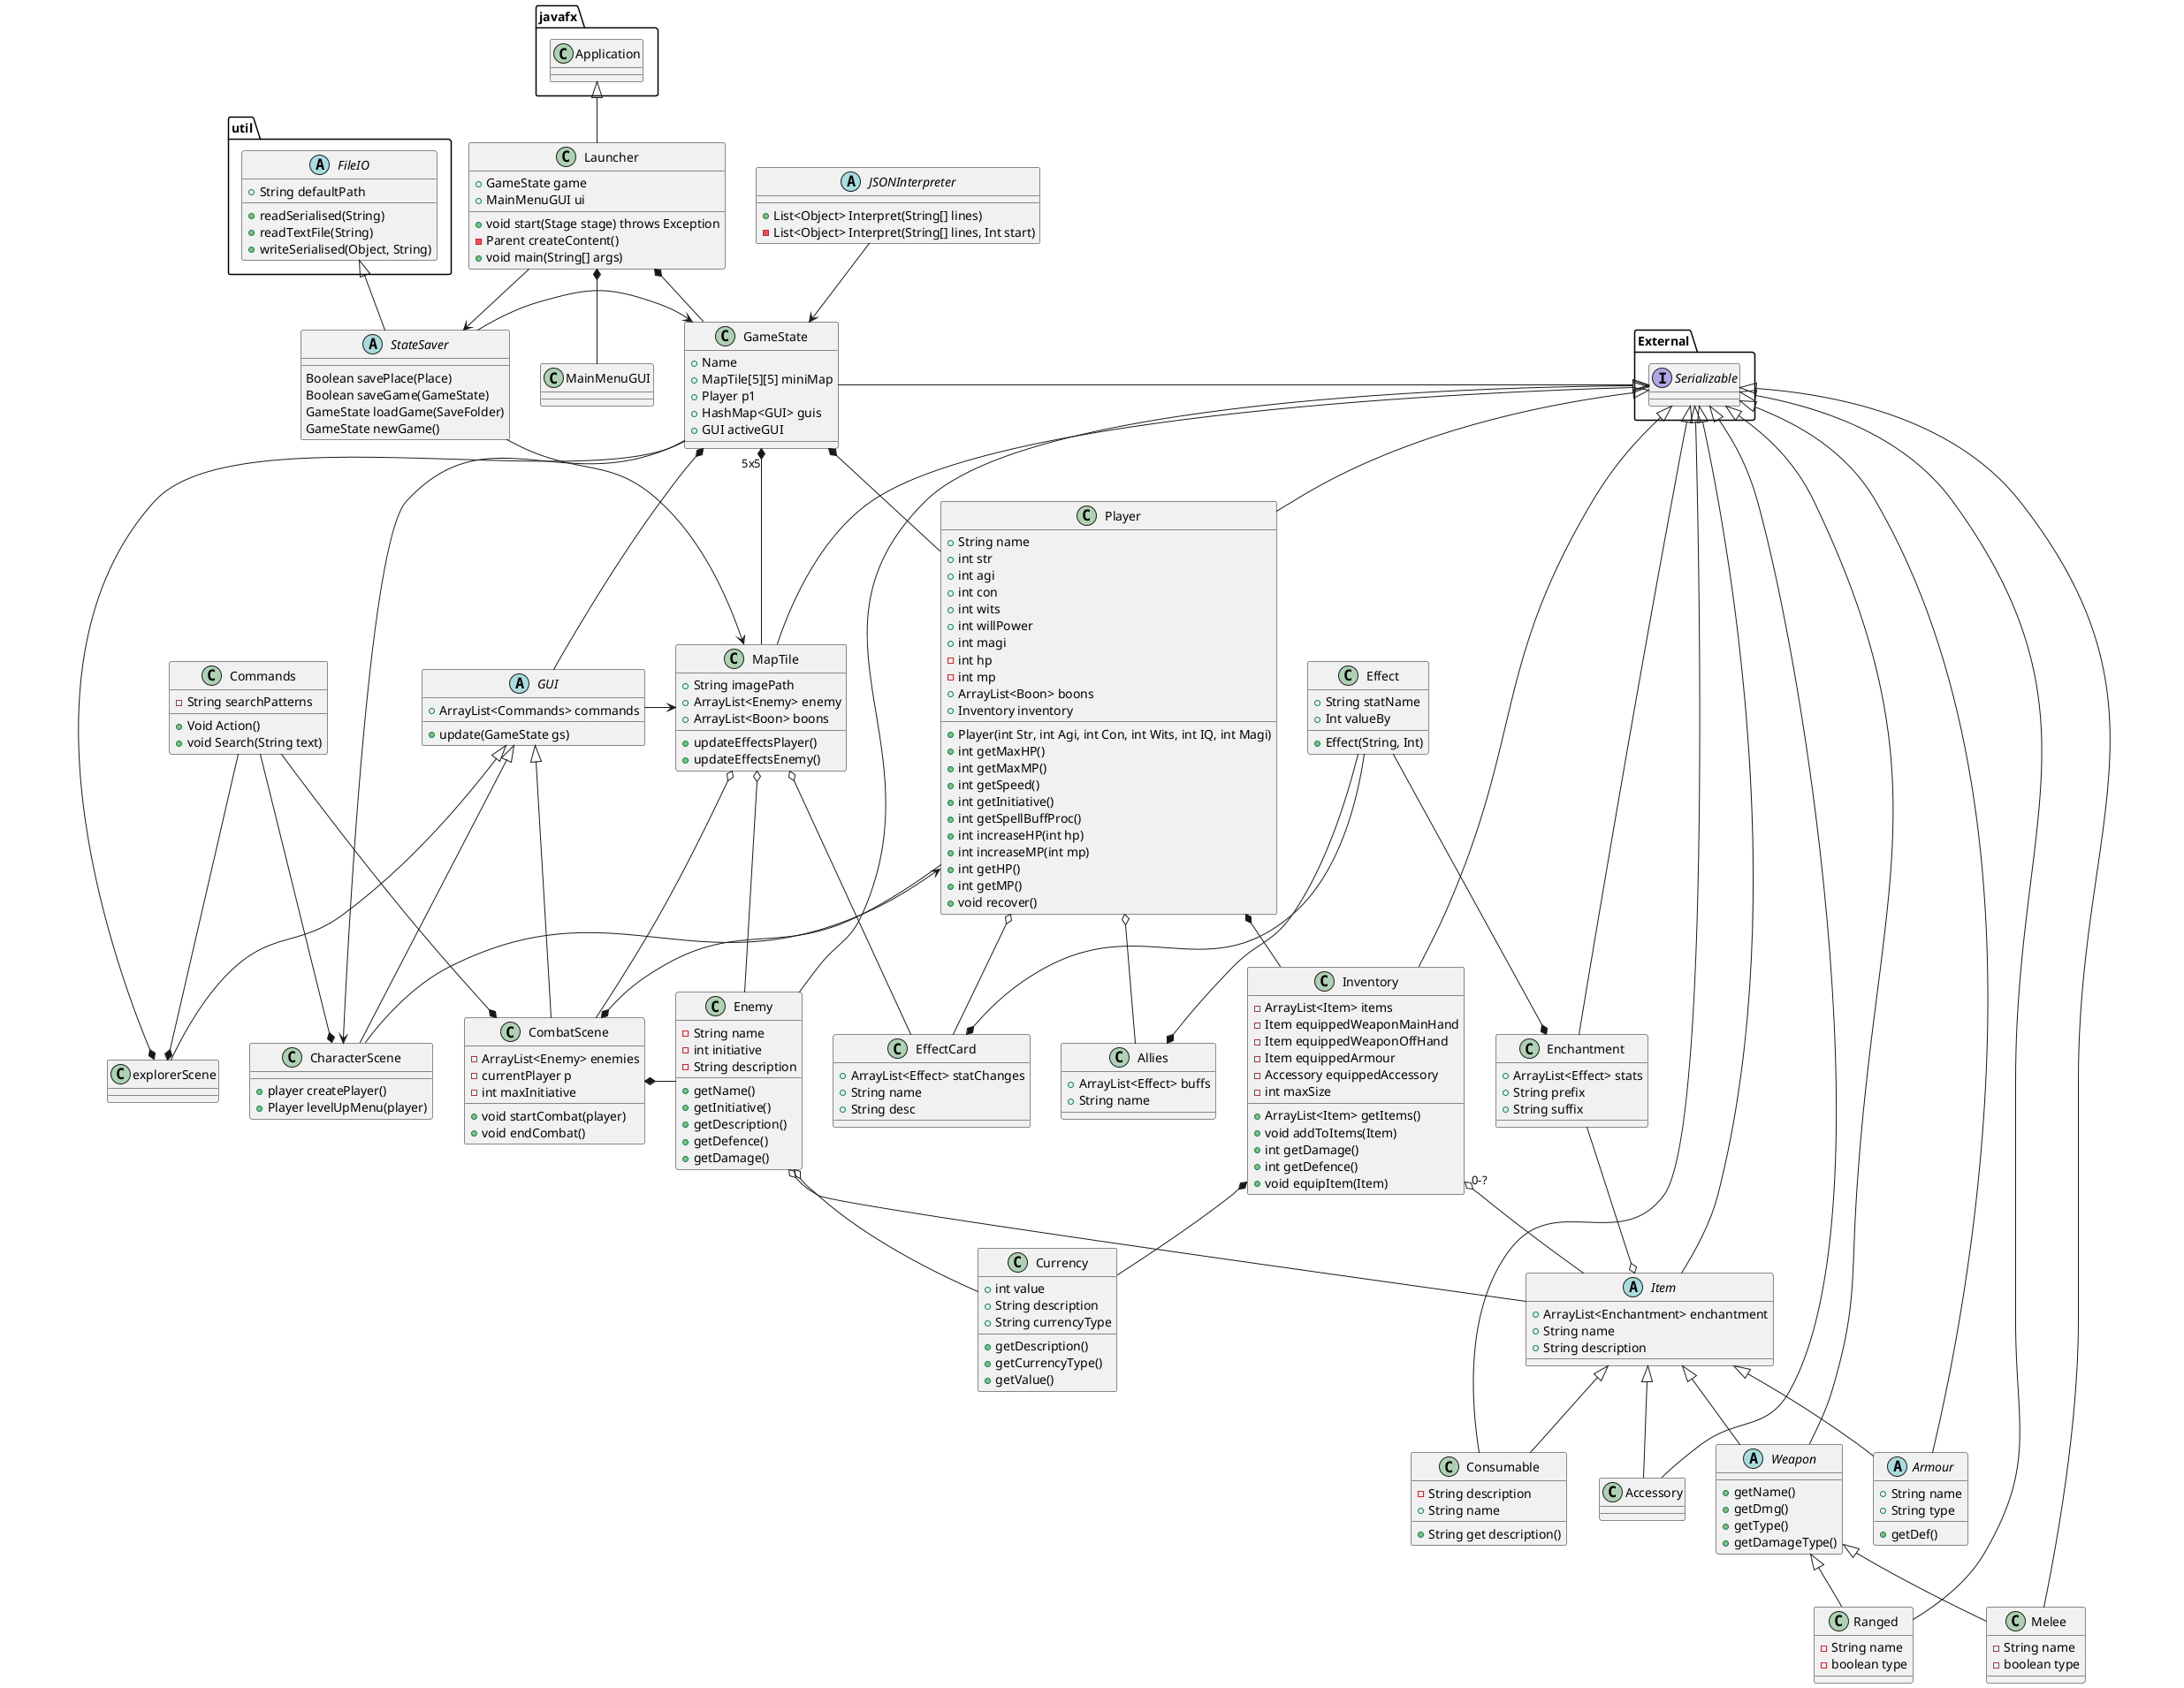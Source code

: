 @startuml
'https://plantuml.com/class-diagram

class Launcher extends javafx.Application {
    + void start(Stage stage) throws Exception
    - Parent createContent()
    + void main(String[] args)
    + GameState game
    + MainMenuGUI ui
}
abstract class GUI {
    + update(GameState gs)
    + ArrayList<Commands> commands
}
class explorerScene extends GUI {
}
class CharacterScene extends GUI{
    + player createPlayer()
    + Player levelUpMenu(player)
}
abstract class StateSaver Extends util.FileIO {
    Boolean savePlace(Place)
    Boolean saveGame(GameState)
    GameState loadGame(SaveFolder)
    GameState newGame()
}
abstract class util.FileIO {
    + String defaultPath
    + readSerialised(String)
    + readTextFile(String)
    + writeSerialised(Object, String)
}
class GameState extends External.Serializable{
    + Name
    + MapTile[5][5] miniMap
    + Player p1
    + HashMap<GUI> guis
    + GUI activeGUI
}
abstract class JSONInterpreter {
    + List<Object> Interpret(String[] lines)
    - List<Object> Interpret(String[] lines, Int start)
}
class Commands {
    - String searchPatterns
    + Void Action()
    + void Search(String text)
}
class Player extends External.Serializable {
    + Player(int Str, int Agi, int Con, int Wits, int IQ, int Magi)
    + String name
    + int str
    + int agi
    + int con
    + int wits
    + int willPower
    + int magi
    - int hp
    - int mp
    + int getMaxHP()
    + int getMaxMP()
    + int getSpeed()
    + ArrayList<Boon> boons
    + Inventory inventory
    + int getInitiative()
    + int getSpellBuffProc()
    + int increaseHP(int hp)
    + int increaseMP(int mp)
    + int getHP()
    + int getMP()
    + void recover()
}
class Effect{
    + String statName
    + Int valueBy
    + Effect(String, Int)
}
class Allies {
    + ArrayList<Effect> buffs
    + String name
}
class Inventory extends External.Serializable {
    - ArrayList<Item> items
    - Item equippedWeaponMainHand
    - Item equippedWeaponOffHand
    - Item equippedArmour
    - Accessory equippedAccessory
    - int maxSize
    + ArrayList<Item> getItems()
    + void addToItems(Item)
    + int getDamage()
    + int getDefence()
    + void equipItem(Item)
}
class MapTile extends External.Serializable {
    + updateEffectsPlayer()
    + updateEffectsEnemy()
    + String imagePath
    + ArrayList<Enemy> enemy
    + ArrayList<Boon> boons
}
abstract class Item extends External.Serializable{
    + ArrayList<Enchantment> enchantment
    + String name
    + String description
}
abstract class Weapon extends Item, External.Serializable {
    +getName()
    +getDmg()
    +getType()
    +getDamageType()
}
class Melee extends Weapon, External.Serializable {
    - String name
    - boolean type
}
class Ranged extends Weapon, External.Serializable {
    - String name
    - boolean type
}
abstract class Armour extends Item, External.Serializable {
    + String name
    + String type
    + getDef()
}
class Consumable extends Item, External.Serializable {
    - String description
    + String get description()
    + String name
}
class Accessory extends Item, External.Serializable {
}
class Enchantment extends External.Serializable{
    + ArrayList<Effect> stats
    + String prefix
    + String suffix
}
class Currency{
    + int value
    + String description
    + getDescription()
    + String currencyType
    + getCurrencyType()
    + getValue()

}
class Enemy extends External.Serializable {
    - String name
    - int initiative
    - String description
    + getName()
    + getInitiative()
    + getDescription()
    + getDefence()
    + getDamage()
}
class CombatScene extends GUI {
    - ArrayList<Enemy> enemies
    - currentPlayer p
    - int maxInitiative
    + void startCombat(player)
    + void endCombat()


}
class EffectCard {
    + ArrayList<Effect> statChanges
    + String name
    + String desc
}
interface External.Serializable
Launcher --> StateSaver
Launcher *-- GameState
Launcher *-- MainMenuGUI
GameState *-- GUI
GUI -> MapTile
StateSaver -> MapTile
StateSaver -> GameState
GameState --> CharacterScene
GameState -* explorerScene
JSONInterpreter --> GameState
Player <- CharacterScene
GameState *-- Player
Commands --* explorerScene
Commands --* CharacterScene
Commands --* CombatScene
Player o-- Allies
Player *-- Inventory
GameState "5x5" *-- MapTile
Inventory "0-?" o-- Item
Enchantment -o Item
Effect --* Enchantment
Effect --* Allies
Effect --* EffectCard
Inventory *- Currency
Enemy o-- Currency
Enemy o- Item
MapTile o-- Enemy
MapTile o-- CombatScene
Player -* CombatScene
CombatScene *- Enemy
Player o-- EffectCard
MapTile o-- EffectCard

@enduml